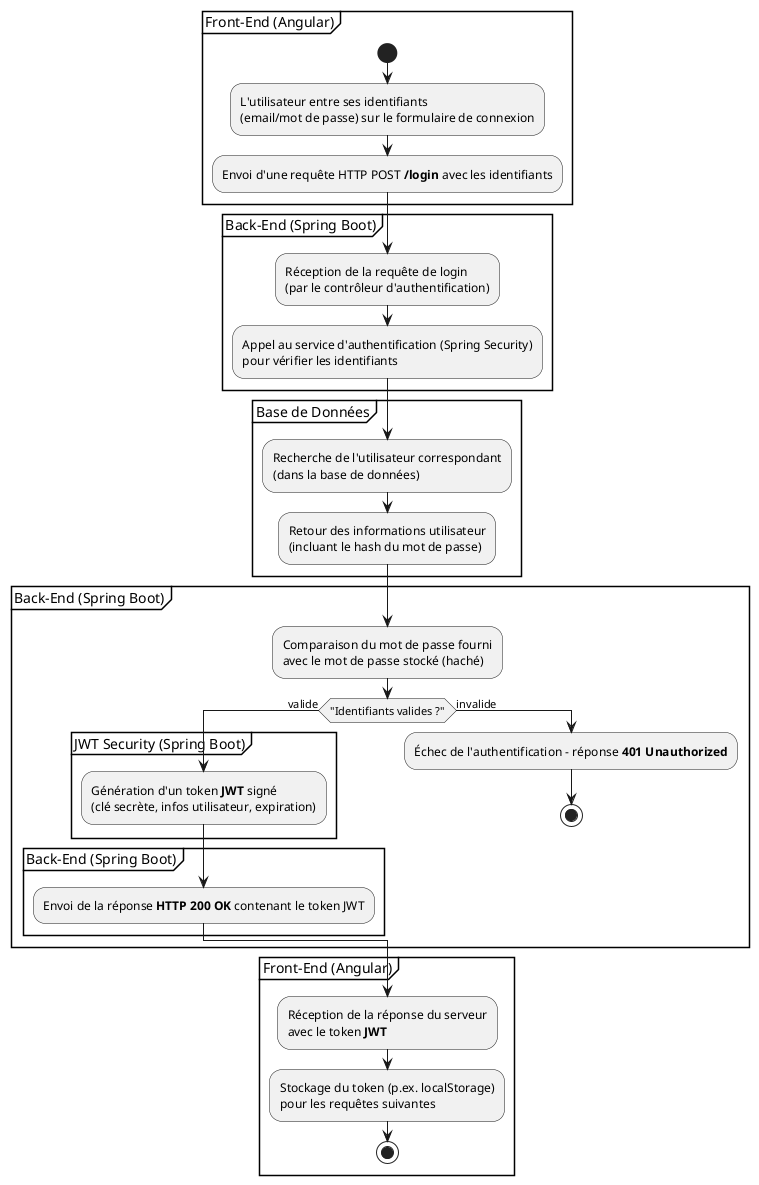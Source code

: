 @startuml
partition "Front-End (Angular)" {
  start
  :L'utilisateur entre ses identifiants\n(email/mot de passe) sur le formulaire de connexion;
  :Envoi d'une requête HTTP POST **/login** avec les identifiants;
}
partition "Back-End (Spring Boot)" {
  :Réception de la requête de login\n(par le contrôleur d'authentification);
  :Appel au service d'authentification (Spring Security)\npour vérifier les identifiants;
}
partition "Base de Données" {
  :Recherche de l'utilisateur correspondant\n(dans la base de données);
  :Retour des informations utilisateur\n(incluant le hash du mot de passe);
}
partition "Back-End (Spring Boot)" {
  :Comparaison du mot de passe fourni\navec le mot de passe stocké (haché);
  if ("Identifiants valides ?") then (valide)
    partition "JWT Security (Spring Boot)" {
      :Génération d'un token **JWT** signé\n(clé secrète, infos utilisateur, expiration);
    }
    partition "Back-End (Spring Boot)" {
      :Envoi de la réponse **HTTP 200 OK** contenant le token JWT;
    }
  else (invalide)
    :Échec de l'authentification – réponse **401 Unauthorized**;
    stop
  endif
}
partition "Front-End (Angular)" {
  :Réception de la réponse du serveur\navec le token **JWT**;
  :Stockage du token (p.ex. localStorage)\npour les requêtes suivantes;
  stop
}
@enduml
